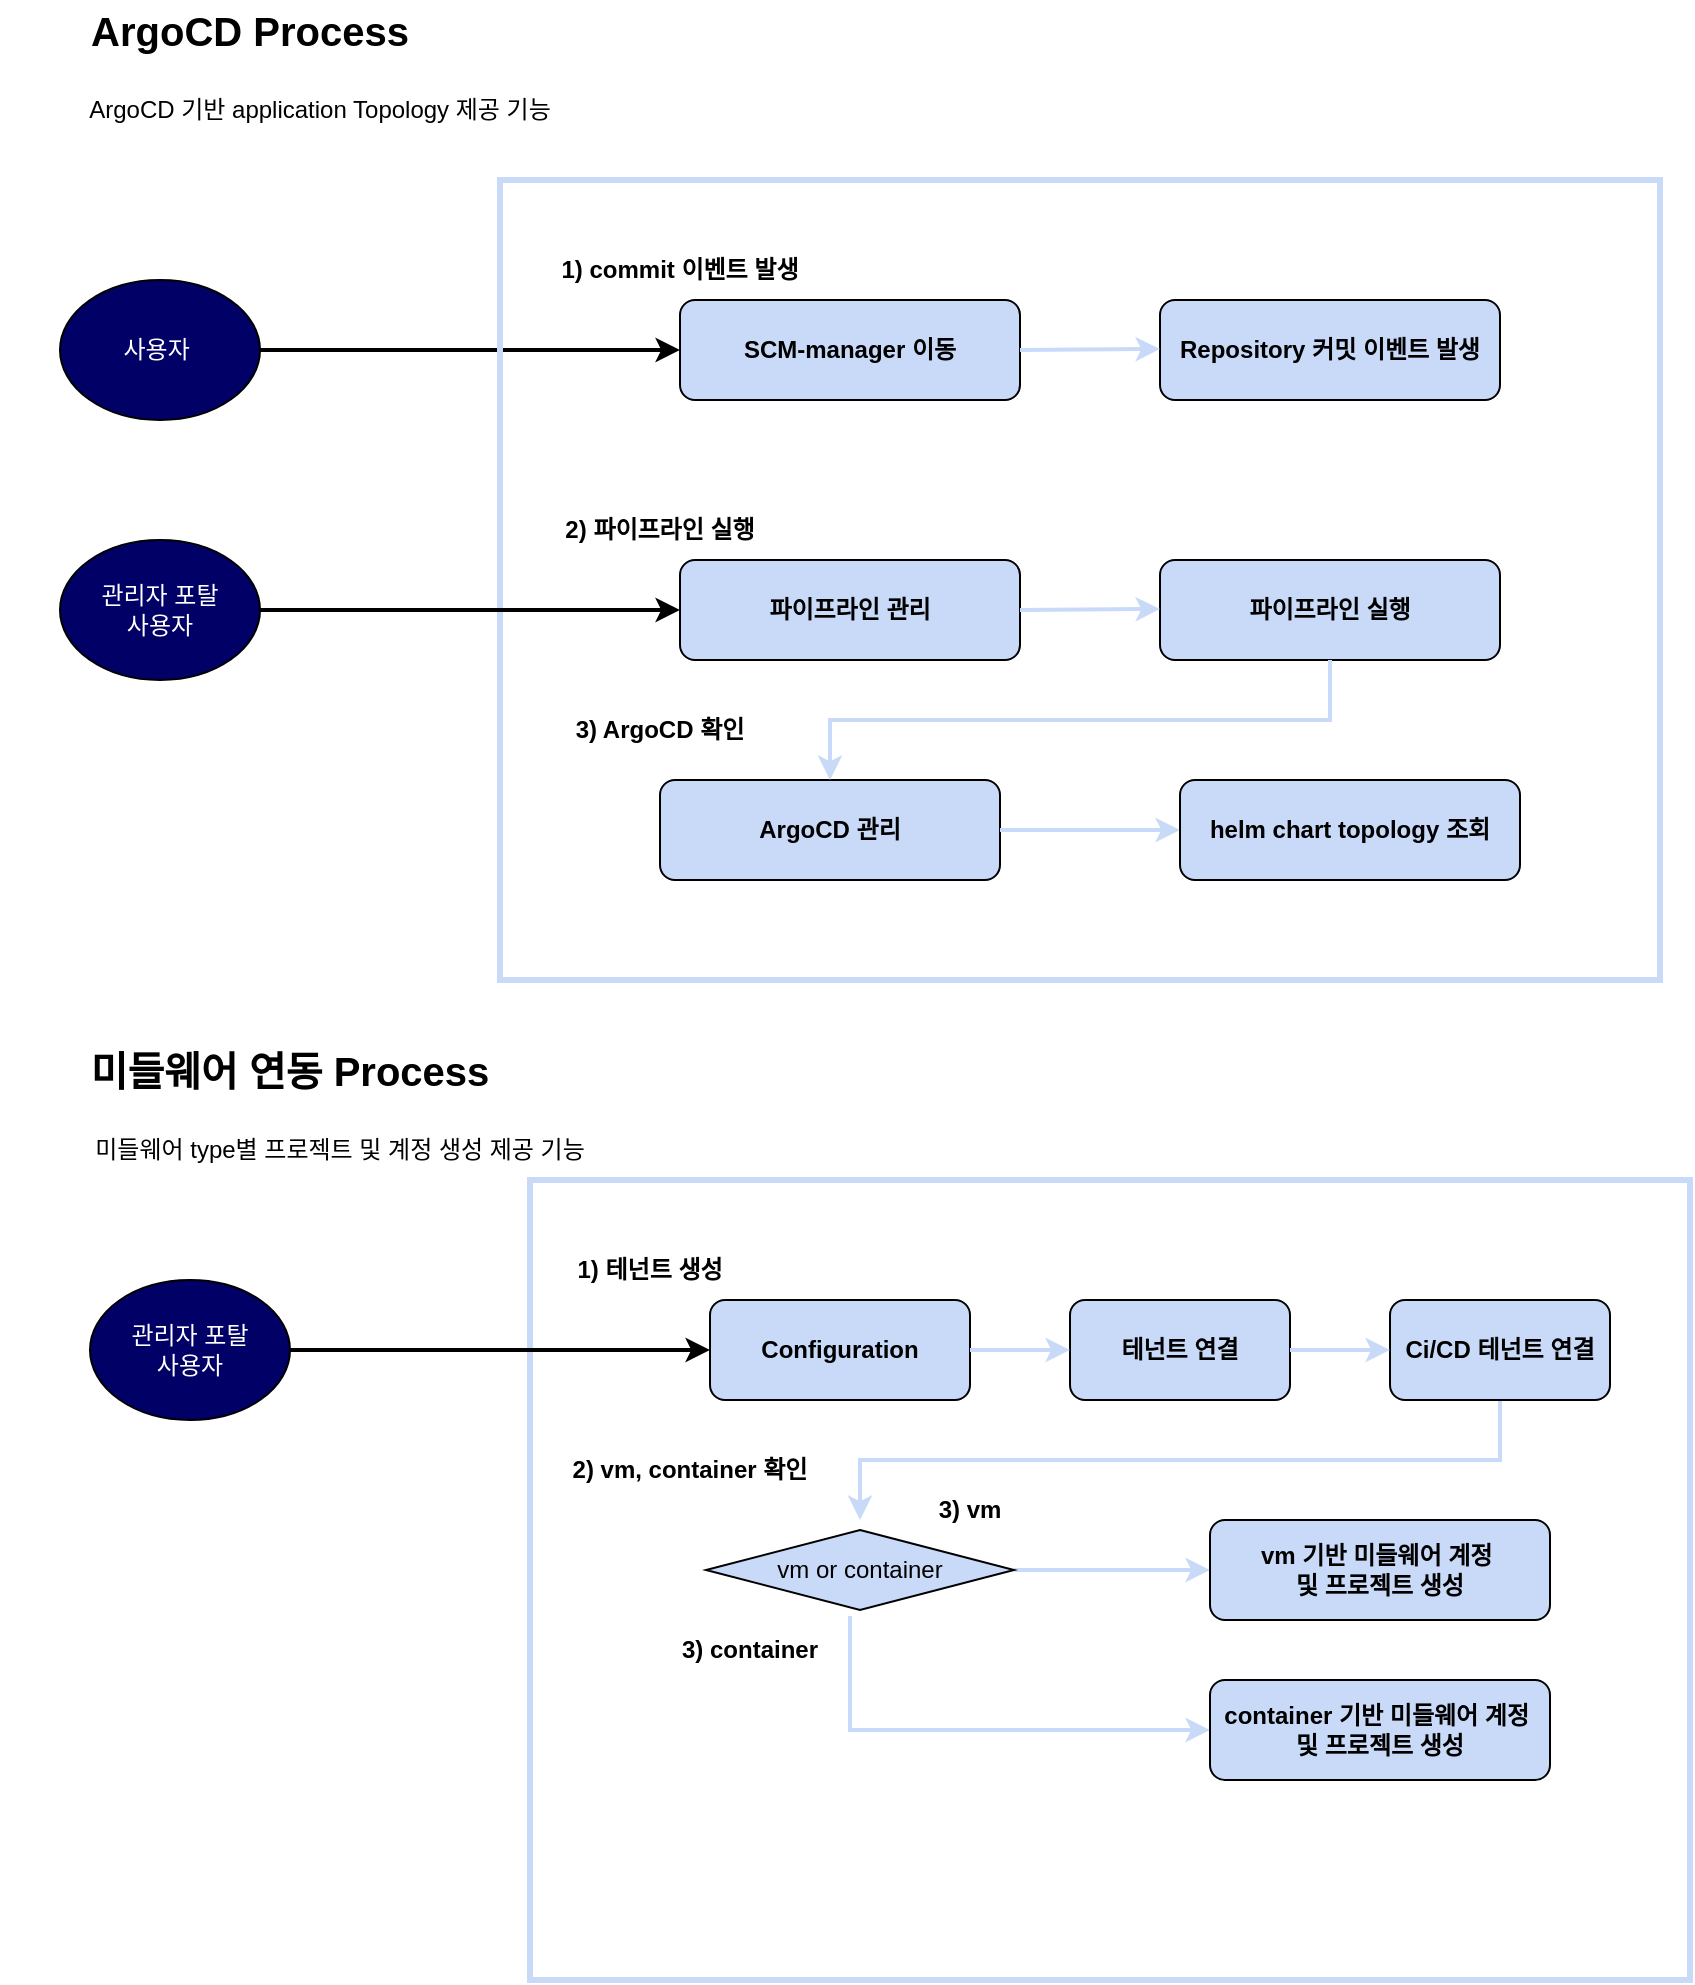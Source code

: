 <mxfile version="24.7.12">
  <diagram name="페이지-1" id="lYCdYRVblKzqyRjs7s6s">
    <mxGraphModel dx="2074" dy="1121" grid="1" gridSize="10" guides="1" tooltips="1" connect="1" arrows="1" fold="1" page="1" pageScale="1" pageWidth="827" pageHeight="1169" math="0" shadow="0">
      <root>
        <mxCell id="0" />
        <mxCell id="1" parent="0" />
        <mxCell id="aGzjS2spZUT-ff1hEgCC-1" value="&lt;div&gt;사용자&amp;nbsp;&lt;/div&gt;" style="ellipse;whiteSpace=wrap;html=1;fillColor=#000066;fontColor=#FFFFFF;" vertex="1" parent="1">
          <mxGeometry x="55" y="180" width="100" height="70" as="geometry" />
        </mxCell>
        <mxCell id="aGzjS2spZUT-ff1hEgCC-2" value="" style="endArrow=classic;html=1;rounded=0;fontStyle=0;strokeWidth=2;exitX=1;exitY=0.5;exitDx=0;exitDy=0;entryX=0;entryY=0.5;entryDx=0;entryDy=0;" edge="1" parent="1" source="aGzjS2spZUT-ff1hEgCC-1" target="aGzjS2spZUT-ff1hEgCC-4">
          <mxGeometry width="50" height="50" relative="1" as="geometry">
            <mxPoint x="205" y="214.5" as="sourcePoint" />
            <mxPoint x="325" y="214.5" as="targetPoint" />
          </mxGeometry>
        </mxCell>
        <mxCell id="aGzjS2spZUT-ff1hEgCC-3" value="" style="rounded=0;whiteSpace=wrap;html=1;fillColor=none;strokeWidth=3;strokeColor=#c9daf8;fontStyle=1" vertex="1" parent="1">
          <mxGeometry x="275" y="130" width="580" height="400" as="geometry" />
        </mxCell>
        <mxCell id="aGzjS2spZUT-ff1hEgCC-4" value="SCM-manager 이동" style="rounded=1;whiteSpace=wrap;html=1;fillColor=#c9daf8;fontStyle=1" vertex="1" parent="1">
          <mxGeometry x="365" y="190" width="170" height="50" as="geometry" />
        </mxCell>
        <mxCell id="aGzjS2spZUT-ff1hEgCC-7" value="관리자 포탈&lt;div&gt;사용자&lt;/div&gt;" style="ellipse;whiteSpace=wrap;html=1;fillColor=#000066;fontColor=#FFFFFF;" vertex="1" parent="1">
          <mxGeometry x="55" y="310" width="100" height="70" as="geometry" />
        </mxCell>
        <mxCell id="aGzjS2spZUT-ff1hEgCC-8" value="" style="endArrow=classic;html=1;rounded=0;fontStyle=0;strokeWidth=2;exitX=1;exitY=0.5;exitDx=0;exitDy=0;entryX=0;entryY=0.5;entryDx=0;entryDy=0;" edge="1" parent="1" source="aGzjS2spZUT-ff1hEgCC-7" target="aGzjS2spZUT-ff1hEgCC-9">
          <mxGeometry width="50" height="50" relative="1" as="geometry">
            <mxPoint x="205" y="344.5" as="sourcePoint" />
            <mxPoint x="325" y="344.5" as="targetPoint" />
          </mxGeometry>
        </mxCell>
        <mxCell id="aGzjS2spZUT-ff1hEgCC-9" value="파이프라인 관리" style="rounded=1;whiteSpace=wrap;html=1;fillColor=#c9daf8;fontStyle=1" vertex="1" parent="1">
          <mxGeometry x="365" y="320" width="170" height="50" as="geometry" />
        </mxCell>
        <mxCell id="aGzjS2spZUT-ff1hEgCC-10" value="Repository 커밋 이벤트 발생" style="rounded=1;whiteSpace=wrap;html=1;fillColor=#c9daf8;fontStyle=1" vertex="1" parent="1">
          <mxGeometry x="605" y="190" width="170" height="50" as="geometry" />
        </mxCell>
        <mxCell id="aGzjS2spZUT-ff1hEgCC-11" value="" style="endArrow=classic;html=1;rounded=0;fontStyle=1;strokeWidth=2;strokeColor=#c9daf8;exitX=1;exitY=0.5;exitDx=0;exitDy=0;" edge="1" parent="1" source="aGzjS2spZUT-ff1hEgCC-4">
          <mxGeometry width="50" height="50" relative="1" as="geometry">
            <mxPoint x="505" y="215" as="sourcePoint" />
            <mxPoint x="605" y="214.5" as="targetPoint" />
          </mxGeometry>
        </mxCell>
        <mxCell id="aGzjS2spZUT-ff1hEgCC-12" value="파이프라인 실행" style="rounded=1;whiteSpace=wrap;html=1;fillColor=#c9daf8;fontStyle=1" vertex="1" parent="1">
          <mxGeometry x="605" y="320" width="170" height="50" as="geometry" />
        </mxCell>
        <mxCell id="aGzjS2spZUT-ff1hEgCC-13" value="" style="endArrow=classic;html=1;rounded=0;fontStyle=1;strokeWidth=2;strokeColor=#c9daf8;exitX=1;exitY=0.5;exitDx=0;exitDy=0;" edge="1" parent="1">
          <mxGeometry width="50" height="50" relative="1" as="geometry">
            <mxPoint x="535" y="345" as="sourcePoint" />
            <mxPoint x="605" y="344.5" as="targetPoint" />
          </mxGeometry>
        </mxCell>
        <mxCell id="aGzjS2spZUT-ff1hEgCC-14" value="ArgoCD 관리" style="rounded=1;whiteSpace=wrap;html=1;fillColor=#c9daf8;fontStyle=1" vertex="1" parent="1">
          <mxGeometry x="355" y="430" width="170" height="50" as="geometry" />
        </mxCell>
        <mxCell id="aGzjS2spZUT-ff1hEgCC-15" value="" style="endArrow=classic;html=1;rounded=0;fontStyle=1;strokeWidth=2;strokeColor=#c9daf8;exitX=0.5;exitY=1;exitDx=0;exitDy=0;entryX=0.5;entryY=0;entryDx=0;entryDy=0;" edge="1" parent="1" source="aGzjS2spZUT-ff1hEgCC-12" target="aGzjS2spZUT-ff1hEgCC-14">
          <mxGeometry width="50" height="50" relative="1" as="geometry">
            <mxPoint x="675" y="410.5" as="sourcePoint" />
            <mxPoint x="745" y="410" as="targetPoint" />
            <Array as="points">
              <mxPoint x="690" y="400" />
              <mxPoint x="440" y="400" />
            </Array>
          </mxGeometry>
        </mxCell>
        <mxCell id="aGzjS2spZUT-ff1hEgCC-17" value="" style="endArrow=classic;html=1;rounded=0;fontStyle=1;strokeWidth=2;strokeColor=#c9daf8;exitX=1;exitY=0.5;exitDx=0;exitDy=0;entryX=0;entryY=0.5;entryDx=0;entryDy=0;" edge="1" parent="1" source="aGzjS2spZUT-ff1hEgCC-14" target="aGzjS2spZUT-ff1hEgCC-18">
          <mxGeometry width="50" height="50" relative="1" as="geometry">
            <mxPoint x="535" y="460.5" as="sourcePoint" />
            <mxPoint x="605" y="460" as="targetPoint" />
          </mxGeometry>
        </mxCell>
        <mxCell id="aGzjS2spZUT-ff1hEgCC-18" value="helm chart topology 조회" style="rounded=1;whiteSpace=wrap;html=1;fillColor=#c9daf8;fontStyle=1" vertex="1" parent="1">
          <mxGeometry x="615" y="430" width="170" height="50" as="geometry" />
        </mxCell>
        <mxCell id="aGzjS2spZUT-ff1hEgCC-19" value="1) commit 이벤트 발생" style="text;html=1;align=center;verticalAlign=middle;whiteSpace=wrap;rounded=0;fontStyle=1" vertex="1" parent="1">
          <mxGeometry x="295" y="160" width="140" height="30" as="geometry" />
        </mxCell>
        <mxCell id="aGzjS2spZUT-ff1hEgCC-20" value="2&lt;span style=&quot;color: rgba(0, 0, 0, 0); font-family: monospace; font-size: 0px; text-align: start; text-wrap: nowrap;&quot;&gt;%3CmxGraphModel%3E%3Croot%3E%3CmxCell%20id%3D%220%22%2F%3E%3CmxCell%20id%3D%221%22%20parent%3D%220%22%2F%3E%3CmxCell%20id%3D%222%22%20value%3D%221)%20commit%20%EC%9D%B4%EB%B2%A4%ED%8A%B8%20%EB%B0%9C%EC%83%9D%22%20style%3D%22text%3Bhtml%3D1%3Balign%3Dcenter%3BverticalAlign%3Dmiddle%3BwhiteSpace%3Dwrap%3Brounded%3D0%3B%22%20vertex%3D%221%22%20parent%3D%221%22%3E%3CmxGeometry%20x%3D%22290%22%20y%3D%22210%22%20width%3D%22140%22%20height%3D%2230%22%20as%3D%22geometry%22%2F%3E%3C%2FmxCell%3E%3C%2Froot%3E%3C%2FmxGraphModel%3E&lt;/span&gt;) 파이프라인 실행" style="text;html=1;align=center;verticalAlign=middle;whiteSpace=wrap;rounded=0;fontStyle=1" vertex="1" parent="1">
          <mxGeometry x="285" y="290" width="140" height="30" as="geometry" />
        </mxCell>
        <mxCell id="aGzjS2spZUT-ff1hEgCC-22" value="3) ArgoCD 확인" style="text;html=1;align=center;verticalAlign=middle;whiteSpace=wrap;rounded=0;fontStyle=1" vertex="1" parent="1">
          <mxGeometry x="285" y="390" width="140" height="30" as="geometry" />
        </mxCell>
        <mxCell id="aGzjS2spZUT-ff1hEgCC-25" value="" style="rounded=0;whiteSpace=wrap;html=1;fillColor=none;strokeWidth=3;strokeColor=#c9daf8;fontStyle=1" vertex="1" parent="1">
          <mxGeometry x="290" y="630" width="580" height="400" as="geometry" />
        </mxCell>
        <mxCell id="aGzjS2spZUT-ff1hEgCC-27" value="관리자 포탈&lt;div&gt;사용자&lt;/div&gt;" style="ellipse;whiteSpace=wrap;html=1;fillColor=#000066;fontColor=#FFFFFF;" vertex="1" parent="1">
          <mxGeometry x="70" y="680" width="100" height="70" as="geometry" />
        </mxCell>
        <mxCell id="aGzjS2spZUT-ff1hEgCC-28" value="" style="endArrow=classic;html=1;rounded=0;fontStyle=0;strokeWidth=2;exitX=1;exitY=0.5;exitDx=0;exitDy=0;entryX=0;entryY=0.5;entryDx=0;entryDy=0;" edge="1" parent="1" source="aGzjS2spZUT-ff1hEgCC-27" target="aGzjS2spZUT-ff1hEgCC-29">
          <mxGeometry width="50" height="50" relative="1" as="geometry">
            <mxPoint x="220" y="714.5" as="sourcePoint" />
            <mxPoint x="340" y="714.5" as="targetPoint" />
          </mxGeometry>
        </mxCell>
        <mxCell id="aGzjS2spZUT-ff1hEgCC-29" value="Configuration" style="rounded=1;whiteSpace=wrap;html=1;fillColor=#c9daf8;fontStyle=1" vertex="1" parent="1">
          <mxGeometry x="380" y="690" width="130" height="50" as="geometry" />
        </mxCell>
        <mxCell id="aGzjS2spZUT-ff1hEgCC-32" value="테넌트 연결" style="rounded=1;whiteSpace=wrap;html=1;fillColor=#c9daf8;fontStyle=1" vertex="1" parent="1">
          <mxGeometry x="560" y="690" width="110" height="50" as="geometry" />
        </mxCell>
        <mxCell id="aGzjS2spZUT-ff1hEgCC-33" value="" style="endArrow=classic;html=1;rounded=0;fontStyle=1;strokeWidth=2;strokeColor=#c9daf8;exitX=1;exitY=0.5;exitDx=0;exitDy=0;" edge="1" parent="1" source="aGzjS2spZUT-ff1hEgCC-29">
          <mxGeometry width="50" height="50" relative="1" as="geometry">
            <mxPoint x="550" y="715" as="sourcePoint" />
            <mxPoint x="560" y="715" as="targetPoint" />
          </mxGeometry>
        </mxCell>
        <mxCell id="aGzjS2spZUT-ff1hEgCC-35" value="" style="endArrow=classic;html=1;rounded=0;fontStyle=1;strokeWidth=2;strokeColor=#c9daf8;exitX=0.5;exitY=1;exitDx=0;exitDy=0;entryX=0.5;entryY=0;entryDx=0;entryDy=0;" edge="1" parent="1" source="aGzjS2spZUT-ff1hEgCC-41">
          <mxGeometry width="50" height="50" relative="1" as="geometry">
            <mxPoint x="690" y="780.5" as="sourcePoint" />
            <mxPoint x="455" y="800" as="targetPoint" />
            <Array as="points">
              <mxPoint x="775" y="770" />
              <mxPoint x="455" y="770" />
            </Array>
          </mxGeometry>
        </mxCell>
        <mxCell id="aGzjS2spZUT-ff1hEgCC-36" value="" style="endArrow=classic;html=1;rounded=0;fontStyle=1;strokeWidth=2;strokeColor=#c9daf8;exitX=1;exitY=0.5;exitDx=0;exitDy=0;entryX=0;entryY=0.5;entryDx=0;entryDy=0;" edge="1" parent="1" source="aGzjS2spZUT-ff1hEgCC-43" target="aGzjS2spZUT-ff1hEgCC-37">
          <mxGeometry width="50" height="50" relative="1" as="geometry">
            <mxPoint x="540" y="825" as="sourcePoint" />
            <mxPoint x="620" y="830" as="targetPoint" />
          </mxGeometry>
        </mxCell>
        <mxCell id="aGzjS2spZUT-ff1hEgCC-37" value="vm 기반 미들웨어 계정&amp;nbsp;&lt;div&gt;및 프로젝트 생성&lt;/div&gt;" style="rounded=1;whiteSpace=wrap;html=1;fillColor=#c9daf8;fontStyle=1" vertex="1" parent="1">
          <mxGeometry x="630" y="800" width="170" height="50" as="geometry" />
        </mxCell>
        <mxCell id="aGzjS2spZUT-ff1hEgCC-39" value="1&lt;span style=&quot;color: rgba(0, 0, 0, 0); font-family: monospace; font-size: 0px; text-align: start; text-wrap: nowrap;&quot;&gt;%3CmxGraphModel%3E%3Croot%3E%3CmxCell%20id%3D%220%22%2F%3E%3CmxCell%20id%3D%221%22%20parent%3D%220%22%2F%3E%3CmxCell%20id%3D%222%22%20value%3D%221)%20commit%20%EC%9D%B4%EB%B2%A4%ED%8A%B8%20%EB%B0%9C%EC%83%9D%22%20style%3D%22text%3Bhtml%3D1%3Balign%3Dcenter%3BverticalAlign%3Dmiddle%3BwhiteSpace%3Dwrap%3Brounded%3D0%3B%22%20vertex%3D%221%22%20parent%3D%221%22%3E%3CmxGeometry%20x%3D%22290%22%20y%3D%22210%22%20width%3D%22140%22%20height%3D%2230%22%20as%3D%22geometry%22%2F%3E%3C%2FmxCell%3E%3C%2Froot%3E%3C%2FmxGraphModel%3E&lt;/span&gt;) 테넌트 생성" style="text;html=1;align=center;verticalAlign=middle;whiteSpace=wrap;rounded=0;fontStyle=1" vertex="1" parent="1">
          <mxGeometry x="280" y="660" width="140" height="30" as="geometry" />
        </mxCell>
        <mxCell id="aGzjS2spZUT-ff1hEgCC-40" value="2) vm, container 확인" style="text;html=1;align=center;verticalAlign=middle;whiteSpace=wrap;rounded=0;fontStyle=1" vertex="1" parent="1">
          <mxGeometry x="300" y="760" width="140" height="30" as="geometry" />
        </mxCell>
        <mxCell id="aGzjS2spZUT-ff1hEgCC-41" value="Ci/CD 테넌트 연결" style="rounded=1;whiteSpace=wrap;html=1;fillColor=#c9daf8;fontStyle=1" vertex="1" parent="1">
          <mxGeometry x="720" y="690" width="110" height="50" as="geometry" />
        </mxCell>
        <mxCell id="aGzjS2spZUT-ff1hEgCC-42" value="" style="endArrow=classic;html=1;rounded=0;fontStyle=1;strokeWidth=2;strokeColor=#c9daf8;exitX=1;exitY=0.5;exitDx=0;exitDy=0;" edge="1" parent="1">
          <mxGeometry width="50" height="50" relative="1" as="geometry">
            <mxPoint x="670" y="715" as="sourcePoint" />
            <mxPoint x="720" y="715" as="targetPoint" />
          </mxGeometry>
        </mxCell>
        <mxCell id="aGzjS2spZUT-ff1hEgCC-43" value="vm or container" style="rhombus;whiteSpace=wrap;html=1;fillColor=#C9DAF8;" vertex="1" parent="1">
          <mxGeometry x="378" y="805" width="154" height="40" as="geometry" />
        </mxCell>
        <mxCell id="aGzjS2spZUT-ff1hEgCC-44" value="3) vm" style="text;html=1;align=center;verticalAlign=middle;whiteSpace=wrap;rounded=0;fontStyle=1" vertex="1" parent="1">
          <mxGeometry x="440" y="780" width="140" height="30" as="geometry" />
        </mxCell>
        <mxCell id="aGzjS2spZUT-ff1hEgCC-45" value="3) container" style="text;html=1;align=center;verticalAlign=middle;whiteSpace=wrap;rounded=0;fontStyle=1" vertex="1" parent="1">
          <mxGeometry x="330" y="850" width="140" height="30" as="geometry" />
        </mxCell>
        <mxCell id="aGzjS2spZUT-ff1hEgCC-46" value="" style="endArrow=classic;html=1;rounded=0;fontStyle=1;strokeWidth=2;strokeColor=#c9daf8;entryX=0;entryY=0.5;entryDx=0;entryDy=0;" edge="1" parent="1" target="aGzjS2spZUT-ff1hEgCC-47">
          <mxGeometry width="50" height="50" relative="1" as="geometry">
            <mxPoint x="450" y="848" as="sourcePoint" />
            <mxPoint x="620" y="910" as="targetPoint" />
            <Array as="points">
              <mxPoint x="450" y="905" />
            </Array>
          </mxGeometry>
        </mxCell>
        <mxCell id="aGzjS2spZUT-ff1hEgCC-47" value="container 기반 미들웨어 계정&amp;nbsp;&lt;div&gt;및 프로젝트 생성&lt;/div&gt;" style="rounded=1;whiteSpace=wrap;html=1;fillColor=#c9daf8;fontStyle=1" vertex="1" parent="1">
          <mxGeometry x="630" y="880" width="170" height="50" as="geometry" />
        </mxCell>
        <mxCell id="aGzjS2spZUT-ff1hEgCC-48" value="ArgoCD Process" style="text;html=1;align=center;verticalAlign=middle;whiteSpace=wrap;rounded=0;fontSize=20;fontStyle=1" vertex="1" parent="1">
          <mxGeometry x="25" y="40" width="250" height="30" as="geometry" />
        </mxCell>
        <mxCell id="aGzjS2spZUT-ff1hEgCC-50" value="&lt;span style=&quot;font-weight: normal;&quot;&gt;ArgoCD 기반 application Topology 제공 기능&lt;/span&gt;" style="text;html=1;align=center;verticalAlign=middle;whiteSpace=wrap;rounded=0;fontSize=12;fontStyle=1" vertex="1" parent="1">
          <mxGeometry x="60" y="80" width="250" height="30" as="geometry" />
        </mxCell>
        <mxCell id="aGzjS2spZUT-ff1hEgCC-51" value="미들웨어 연동 Process" style="text;html=1;align=center;verticalAlign=middle;whiteSpace=wrap;rounded=0;fontSize=20;fontStyle=1" vertex="1" parent="1">
          <mxGeometry x="45" y="560" width="250" height="30" as="geometry" />
        </mxCell>
        <mxCell id="aGzjS2spZUT-ff1hEgCC-52" value="&lt;span style=&quot;font-weight: normal;&quot;&gt;미들웨어 type별 프로젝트 및 계정 생성 제공 기능&lt;/span&gt;" style="text;html=1;align=center;verticalAlign=middle;whiteSpace=wrap;rounded=0;fontSize=12;fontStyle=1" vertex="1" parent="1">
          <mxGeometry x="70" y="600" width="250" height="30" as="geometry" />
        </mxCell>
      </root>
    </mxGraphModel>
  </diagram>
</mxfile>
